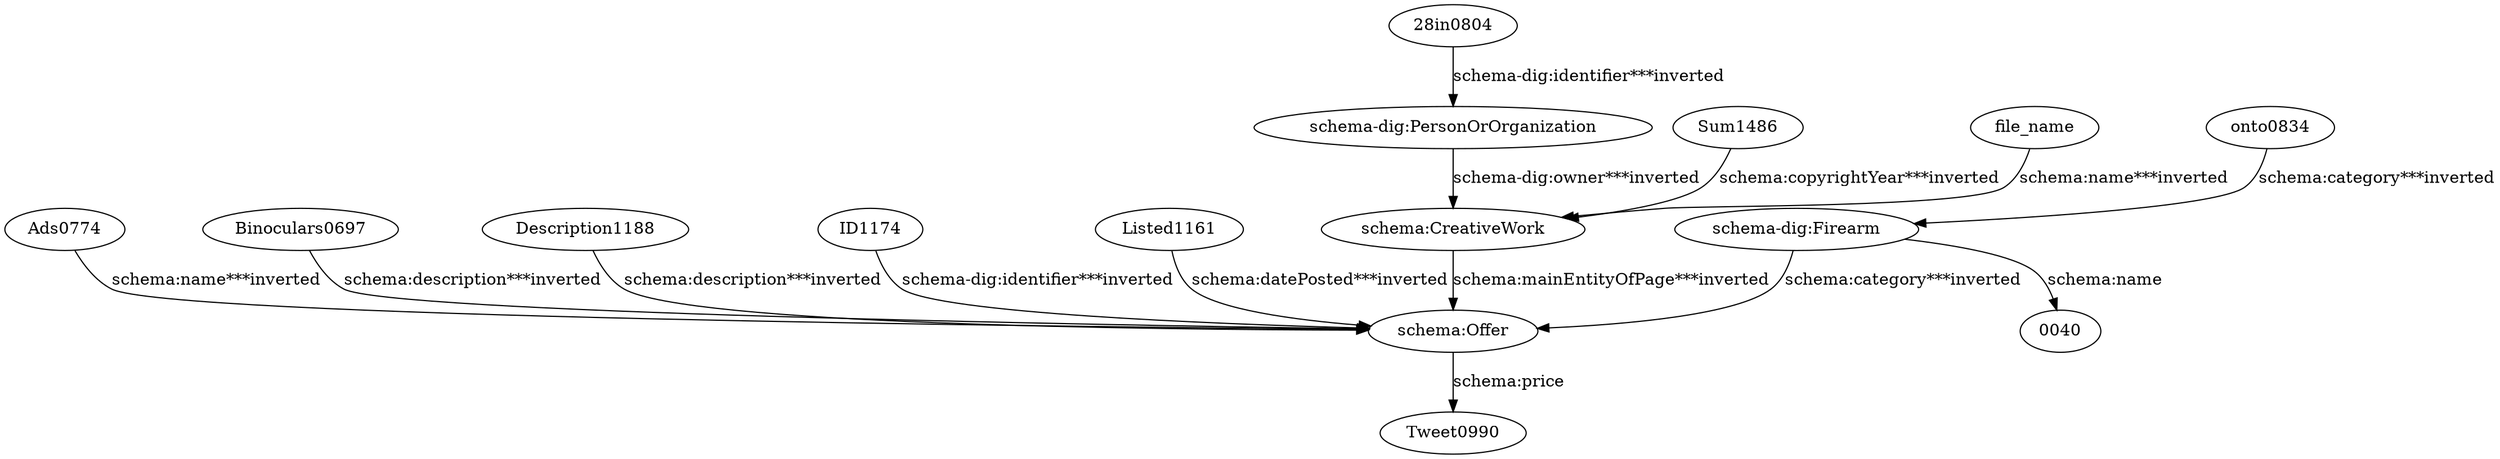 digraph {
  "28in0804" [type=attribute_name,label="28in0804"]
  "schema-dig:PersonOrOrganization1" [type=class_uri,label="schema-dig:PersonOrOrganization"]
  Ads0774 [type=attribute_name,label=Ads0774]
  "schema:Offer1" [type=class_uri,label="schema:Offer"]
  Binoculars0697 [type=attribute_name,label=Binoculars0697]
  Description1188 [type=attribute_name,label=Description1188]
  ID1174 [type=attribute_name,label=ID1174]
  Listed1161 [type=attribute_name,label=Listed1161]
  Sum1486 [type=attribute_name,label=Sum1486]
  "schema:CreativeWork1" [type=class_uri,label="schema:CreativeWork"]
  file_name [type=attribute_name,label=file_name]
  onto0834 [type=attribute_name,label=onto0834]
  "schema-dig:Firearm1" [type=class_uri,label="schema-dig:Firearm"]
  "0040" [type=attribute_name,label="0040"]
  Tweet0990 [type=attribute_name,label=Tweet0990]
  "28in0804" -> "schema-dig:PersonOrOrganization1" [type=st_property_uri,label="schema-dig:identifier***inverted",weight=1]
  Ads0774 -> "schema:Offer1" [type=st_property_uri,label="schema:name***inverted",weight=1]
  Binoculars0697 -> "schema:Offer1" [type=st_property_uri,label="schema:description***inverted",weight=1]
  Description1188 -> "schema:Offer1" [type=st_property_uri,label="schema:description***inverted",weight=1]
  ID1174 -> "schema:Offer1" [type=st_property_uri,label="schema-dig:identifier***inverted",weight=1]
  Listed1161 -> "schema:Offer1" [type=st_property_uri,label="schema:datePosted***inverted",weight=1]
  Sum1486 -> "schema:CreativeWork1" [type=st_property_uri,label="schema:copyrightYear***inverted",weight=1]
  file_name -> "schema:CreativeWork1" [type=st_property_uri,label="schema:name***inverted",weight=1]
  onto0834 -> "schema-dig:Firearm1" [type=st_property_uri,label="schema:category***inverted",weight=1]
  "schema-dig:Firearm1" -> "0040" [label="schema:name",type=st_property_uri]
  "schema-dig:Firearm1" -> "schema:Offer1" [type=inherited,label="schema:category***inverted",weight=4]
  "schema-dig:PersonOrOrganization1" -> "schema:CreativeWork1" [type=inherited,label="schema-dig:owner***inverted",weight=4]
  "schema:CreativeWork1" -> "schema:Offer1" [type=inherited,label="schema:mainEntityOfPage***inverted",weight=4]
  "schema:Offer1" -> Tweet0990 [label="schema:price",type=st_property_uri]
}
